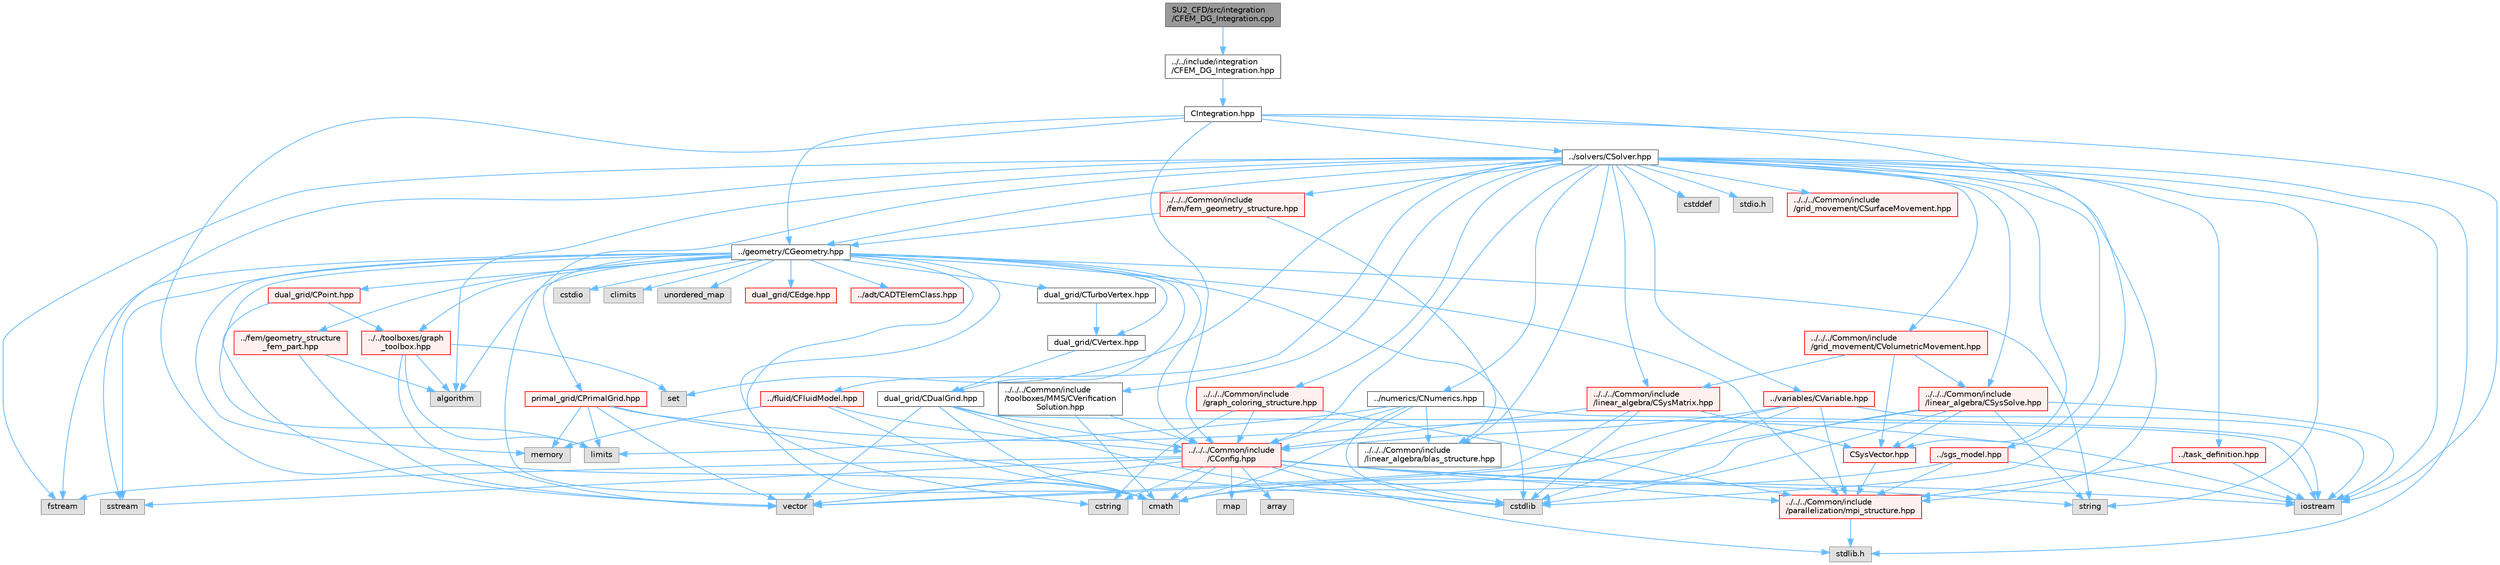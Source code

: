 digraph "SU2_CFD/src/integration/CFEM_DG_Integration.cpp"
{
 // LATEX_PDF_SIZE
  bgcolor="transparent";
  edge [fontname=Helvetica,fontsize=10,labelfontname=Helvetica,labelfontsize=10];
  node [fontname=Helvetica,fontsize=10,shape=box,height=0.2,width=0.4];
  Node1 [id="Node000001",label="SU2_CFD/src/integration\l/CFEM_DG_Integration.cpp",height=0.2,width=0.4,color="gray40", fillcolor="grey60", style="filled", fontcolor="black",tooltip="Definition of time and space integration for the DG solver."];
  Node1 -> Node2 [id="edge1_Node000001_Node000002",color="steelblue1",style="solid",tooltip=" "];
  Node2 [id="Node000002",label="../../include/integration\l/CFEM_DG_Integration.hpp",height=0.2,width=0.4,color="grey40", fillcolor="white", style="filled",URL="$CFEM__DG__Integration_8hpp.html",tooltip="Declaration of class for integration with the FEM DG solver."];
  Node2 -> Node3 [id="edge2_Node000002_Node000003",color="steelblue1",style="solid",tooltip=" "];
  Node3 [id="Node000003",label="CIntegration.hpp",height=0.2,width=0.4,color="grey40", fillcolor="white", style="filled",URL="$CIntegration_8hpp.html",tooltip="Declaration of the main routines to orchestrate space and time integration."];
  Node3 -> Node4 [id="edge3_Node000003_Node000004",color="steelblue1",style="solid",tooltip=" "];
  Node4 [id="Node000004",label="cmath",height=0.2,width=0.4,color="grey60", fillcolor="#E0E0E0", style="filled",tooltip=" "];
  Node3 -> Node5 [id="edge4_Node000003_Node000005",color="steelblue1",style="solid",tooltip=" "];
  Node5 [id="Node000005",label="iostream",height=0.2,width=0.4,color="grey60", fillcolor="#E0E0E0", style="filled",tooltip=" "];
  Node3 -> Node6 [id="edge5_Node000003_Node000006",color="steelblue1",style="solid",tooltip=" "];
  Node6 [id="Node000006",label="cstdlib",height=0.2,width=0.4,color="grey60", fillcolor="#E0E0E0", style="filled",tooltip=" "];
  Node3 -> Node7 [id="edge6_Node000003_Node000007",color="steelblue1",style="solid",tooltip=" "];
  Node7 [id="Node000007",label="../solvers/CSolver.hpp",height=0.2,width=0.4,color="grey40", fillcolor="white", style="filled",URL="$CSolver_8hpp.html",tooltip="Headers of the CSolver class which is inherited by all of the other solvers."];
  Node7 -> Node8 [id="edge7_Node000007_Node000008",color="steelblue1",style="solid",tooltip=" "];
  Node8 [id="Node000008",label="../../../Common/include\l/parallelization/mpi_structure.hpp",height=0.2,width=0.4,color="red", fillcolor="#FFF0F0", style="filled",URL="$mpi__structure_8hpp.html",tooltip="Headers of the mpi interface for generalized datatypes. The subroutines and functions are in the mpi_..."];
  Node8 -> Node9 [id="edge8_Node000008_Node000009",color="steelblue1",style="solid",tooltip=" "];
  Node9 [id="Node000009",label="stdlib.h",height=0.2,width=0.4,color="grey60", fillcolor="#E0E0E0", style="filled",tooltip=" "];
  Node7 -> Node4 [id="edge9_Node000007_Node000004",color="steelblue1",style="solid",tooltip=" "];
  Node7 -> Node17 [id="edge10_Node000007_Node000017",color="steelblue1",style="solid",tooltip=" "];
  Node17 [id="Node000017",label="cstddef",height=0.2,width=0.4,color="grey60", fillcolor="#E0E0E0", style="filled",tooltip=" "];
  Node7 -> Node20 [id="edge11_Node000007_Node000020",color="steelblue1",style="solid",tooltip=" "];
  Node20 [id="Node000020",label="string",height=0.2,width=0.4,color="grey60", fillcolor="#E0E0E0", style="filled",tooltip=" "];
  Node7 -> Node21 [id="edge12_Node000007_Node000021",color="steelblue1",style="solid",tooltip=" "];
  Node21 [id="Node000021",label="fstream",height=0.2,width=0.4,color="grey60", fillcolor="#E0E0E0", style="filled",tooltip=" "];
  Node7 -> Node22 [id="edge13_Node000007_Node000022",color="steelblue1",style="solid",tooltip=" "];
  Node22 [id="Node000022",label="sstream",height=0.2,width=0.4,color="grey60", fillcolor="#E0E0E0", style="filled",tooltip=" "];
  Node7 -> Node23 [id="edge14_Node000007_Node000023",color="steelblue1",style="solid",tooltip=" "];
  Node23 [id="Node000023",label="algorithm",height=0.2,width=0.4,color="grey60", fillcolor="#E0E0E0", style="filled",tooltip=" "];
  Node7 -> Node5 [id="edge15_Node000007_Node000005",color="steelblue1",style="solid",tooltip=" "];
  Node7 -> Node24 [id="edge16_Node000007_Node000024",color="steelblue1",style="solid",tooltip=" "];
  Node24 [id="Node000024",label="set",height=0.2,width=0.4,color="grey60", fillcolor="#E0E0E0", style="filled",tooltip=" "];
  Node7 -> Node9 [id="edge17_Node000007_Node000009",color="steelblue1",style="solid",tooltip=" "];
  Node7 -> Node25 [id="edge18_Node000007_Node000025",color="steelblue1",style="solid",tooltip=" "];
  Node25 [id="Node000025",label="stdio.h",height=0.2,width=0.4,color="grey60", fillcolor="#E0E0E0", style="filled",tooltip=" "];
  Node7 -> Node26 [id="edge19_Node000007_Node000026",color="steelblue1",style="solid",tooltip=" "];
  Node26 [id="Node000026",label="../fluid/CFluidModel.hpp",height=0.2,width=0.4,color="red", fillcolor="#FFF0F0", style="filled",URL="$CFluidModel_8hpp.html",tooltip="Defines the main fluid model class for thermophysical properties."];
  Node26 -> Node4 [id="edge20_Node000026_Node000004",color="steelblue1",style="solid",tooltip=" "];
  Node26 -> Node27 [id="edge21_Node000026_Node000027",color="steelblue1",style="solid",tooltip=" "];
  Node27 [id="Node000027",label="memory",height=0.2,width=0.4,color="grey60", fillcolor="#E0E0E0", style="filled",tooltip=" "];
  Node26 -> Node28 [id="edge22_Node000026_Node000028",color="steelblue1",style="solid",tooltip=" "];
  Node28 [id="Node000028",label="../../../Common/include\l/CConfig.hpp",height=0.2,width=0.4,color="red", fillcolor="#FFF0F0", style="filled",URL="$CConfig_8hpp.html",tooltip="All the information about the definition of the physical problem. The subroutines and functions are i..."];
  Node28 -> Node8 [id="edge23_Node000028_Node000008",color="steelblue1",style="solid",tooltip=" "];
  Node28 -> Node5 [id="edge24_Node000028_Node000005",color="steelblue1",style="solid",tooltip=" "];
  Node28 -> Node6 [id="edge25_Node000028_Node000006",color="steelblue1",style="solid",tooltip=" "];
  Node28 -> Node21 [id="edge26_Node000028_Node000021",color="steelblue1",style="solid",tooltip=" "];
  Node28 -> Node22 [id="edge27_Node000028_Node000022",color="steelblue1",style="solid",tooltip=" "];
  Node28 -> Node20 [id="edge28_Node000028_Node000020",color="steelblue1",style="solid",tooltip=" "];
  Node28 -> Node29 [id="edge29_Node000028_Node000029",color="steelblue1",style="solid",tooltip=" "];
  Node29 [id="Node000029",label="cstring",height=0.2,width=0.4,color="grey60", fillcolor="#E0E0E0", style="filled",tooltip=" "];
  Node28 -> Node30 [id="edge30_Node000028_Node000030",color="steelblue1",style="solid",tooltip=" "];
  Node30 [id="Node000030",label="vector",height=0.2,width=0.4,color="grey60", fillcolor="#E0E0E0", style="filled",tooltip=" "];
  Node28 -> Node31 [id="edge31_Node000028_Node000031",color="steelblue1",style="solid",tooltip=" "];
  Node31 [id="Node000031",label="array",height=0.2,width=0.4,color="grey60", fillcolor="#E0E0E0", style="filled",tooltip=" "];
  Node28 -> Node9 [id="edge32_Node000028_Node000009",color="steelblue1",style="solid",tooltip=" "];
  Node28 -> Node4 [id="edge33_Node000028_Node000004",color="steelblue1",style="solid",tooltip=" "];
  Node28 -> Node32 [id="edge34_Node000028_Node000032",color="steelblue1",style="solid",tooltip=" "];
  Node32 [id="Node000032",label="map",height=0.2,width=0.4,color="grey60", fillcolor="#E0E0E0", style="filled",tooltip=" "];
  Node7 -> Node49 [id="edge35_Node000007_Node000049",color="steelblue1",style="solid",tooltip=" "];
  Node49 [id="Node000049",label="../task_definition.hpp",height=0.2,width=0.4,color="red", fillcolor="#FFF0F0", style="filled",URL="$task__definition_8hpp.html",tooltip="Header of the task definition class for the SU2 solvers."];
  Node49 -> Node8 [id="edge36_Node000049_Node000008",color="steelblue1",style="solid",tooltip=" "];
  Node49 -> Node5 [id="edge37_Node000049_Node000005",color="steelblue1",style="solid",tooltip=" "];
  Node7 -> Node51 [id="edge38_Node000007_Node000051",color="steelblue1",style="solid",tooltip=" "];
  Node51 [id="Node000051",label="../numerics/CNumerics.hpp",height=0.2,width=0.4,color="grey40", fillcolor="white", style="filled",URL="$CNumerics_8hpp.html",tooltip="Declaration of the base numerics class, the implementation is in the CNumerics.cpp file."];
  Node51 -> Node4 [id="edge39_Node000051_Node000004",color="steelblue1",style="solid",tooltip=" "];
  Node51 -> Node5 [id="edge40_Node000051_Node000005",color="steelblue1",style="solid",tooltip=" "];
  Node51 -> Node52 [id="edge41_Node000051_Node000052",color="steelblue1",style="solid",tooltip=" "];
  Node52 [id="Node000052",label="limits",height=0.2,width=0.4,color="grey60", fillcolor="#E0E0E0", style="filled",tooltip=" "];
  Node51 -> Node6 [id="edge42_Node000051_Node000006",color="steelblue1",style="solid",tooltip=" "];
  Node51 -> Node28 [id="edge43_Node000051_Node000028",color="steelblue1",style="solid",tooltip=" "];
  Node51 -> Node53 [id="edge44_Node000051_Node000053",color="steelblue1",style="solid",tooltip=" "];
  Node53 [id="Node000053",label="../../../Common/include\l/linear_algebra/blas_structure.hpp",height=0.2,width=0.4,color="grey40", fillcolor="white", style="filled",URL="$blas__structure_8hpp.html",tooltip="Include files and headers of the functions for matrix and vector operations, which are typically foun..."];
  Node7 -> Node54 [id="edge45_Node000007_Node000054",color="steelblue1",style="solid",tooltip=" "];
  Node54 [id="Node000054",label="../sgs_model.hpp",height=0.2,width=0.4,color="red", fillcolor="#FFF0F0", style="filled",URL="$sgs__model_8hpp.html",tooltip="Headers of the LES subgrid scale models of the SU2 solvers."];
  Node54 -> Node8 [id="edge46_Node000054_Node000008",color="steelblue1",style="solid",tooltip=" "];
  Node54 -> Node5 [id="edge47_Node000054_Node000005",color="steelblue1",style="solid",tooltip=" "];
  Node54 -> Node4 [id="edge48_Node000054_Node000004",color="steelblue1",style="solid",tooltip=" "];
  Node7 -> Node56 [id="edge49_Node000007_Node000056",color="steelblue1",style="solid",tooltip=" "];
  Node56 [id="Node000056",label="../../../Common/include\l/fem/fem_geometry_structure.hpp",height=0.2,width=0.4,color="red", fillcolor="#FFF0F0", style="filled",URL="$fem__geometry__structure_8hpp.html",tooltip="Headers of the main subroutines for creating the geometrical structure for the FEM solver...."];
  Node56 -> Node57 [id="edge50_Node000056_Node000057",color="steelblue1",style="solid",tooltip=" "];
  Node57 [id="Node000057",label="../geometry/CGeometry.hpp",height=0.2,width=0.4,color="grey40", fillcolor="white", style="filled",URL="$CGeometry_8hpp.html",tooltip="Headers of the main subroutines for creating the geometrical structure. The subroutines and functions..."];
  Node57 -> Node52 [id="edge51_Node000057_Node000052",color="steelblue1",style="solid",tooltip=" "];
  Node57 -> Node8 [id="edge52_Node000057_Node000008",color="steelblue1",style="solid",tooltip=" "];
  Node57 -> Node20 [id="edge53_Node000057_Node000020",color="steelblue1",style="solid",tooltip=" "];
  Node57 -> Node21 [id="edge54_Node000057_Node000021",color="steelblue1",style="solid",tooltip=" "];
  Node57 -> Node22 [id="edge55_Node000057_Node000022",color="steelblue1",style="solid",tooltip=" "];
  Node57 -> Node4 [id="edge56_Node000057_Node000004",color="steelblue1",style="solid",tooltip=" "];
  Node57 -> Node23 [id="edge57_Node000057_Node000023",color="steelblue1",style="solid",tooltip=" "];
  Node57 -> Node29 [id="edge58_Node000057_Node000029",color="steelblue1",style="solid",tooltip=" "];
  Node57 -> Node12 [id="edge59_Node000057_Node000012",color="steelblue1",style="solid",tooltip=" "];
  Node12 [id="Node000012",label="cstdio",height=0.2,width=0.4,color="grey60", fillcolor="#E0E0E0", style="filled",tooltip=" "];
  Node57 -> Node6 [id="edge60_Node000057_Node000006",color="steelblue1",style="solid",tooltip=" "];
  Node57 -> Node58 [id="edge61_Node000057_Node000058",color="steelblue1",style="solid",tooltip=" "];
  Node58 [id="Node000058",label="climits",height=0.2,width=0.4,color="grey60", fillcolor="#E0E0E0", style="filled",tooltip=" "];
  Node57 -> Node27 [id="edge62_Node000057_Node000027",color="steelblue1",style="solid",tooltip=" "];
  Node57 -> Node59 [id="edge63_Node000057_Node000059",color="steelblue1",style="solid",tooltip=" "];
  Node59 [id="Node000059",label="unordered_map",height=0.2,width=0.4,color="grey60", fillcolor="#E0E0E0", style="filled",tooltip=" "];
  Node57 -> Node60 [id="edge64_Node000057_Node000060",color="steelblue1",style="solid",tooltip=" "];
  Node60 [id="Node000060",label="primal_grid/CPrimalGrid.hpp",height=0.2,width=0.4,color="red", fillcolor="#FFF0F0", style="filled",URL="$CPrimalGrid_8hpp.html",tooltip="Headers of the main subroutines for storing the primal grid structure. The subroutines and functions ..."];
  Node60 -> Node5 [id="edge65_Node000060_Node000005",color="steelblue1",style="solid",tooltip=" "];
  Node60 -> Node30 [id="edge66_Node000060_Node000030",color="steelblue1",style="solid",tooltip=" "];
  Node60 -> Node52 [id="edge67_Node000060_Node000052",color="steelblue1",style="solid",tooltip=" "];
  Node60 -> Node6 [id="edge68_Node000060_Node000006",color="steelblue1",style="solid",tooltip=" "];
  Node60 -> Node27 [id="edge69_Node000060_Node000027",color="steelblue1",style="solid",tooltip=" "];
  Node57 -> Node61 [id="edge70_Node000057_Node000061",color="steelblue1",style="solid",tooltip=" "];
  Node61 [id="Node000061",label="dual_grid/CDualGrid.hpp",height=0.2,width=0.4,color="grey40", fillcolor="white", style="filled",URL="$CDualGrid_8hpp.html",tooltip="Headers of the main subroutines for doing the complete dual grid structure. The subroutines and funct..."];
  Node61 -> Node4 [id="edge71_Node000061_Node000004",color="steelblue1",style="solid",tooltip=" "];
  Node61 -> Node5 [id="edge72_Node000061_Node000005",color="steelblue1",style="solid",tooltip=" "];
  Node61 -> Node6 [id="edge73_Node000061_Node000006",color="steelblue1",style="solid",tooltip=" "];
  Node61 -> Node30 [id="edge74_Node000061_Node000030",color="steelblue1",style="solid",tooltip=" "];
  Node61 -> Node28 [id="edge75_Node000061_Node000028",color="steelblue1",style="solid",tooltip=" "];
  Node57 -> Node62 [id="edge76_Node000057_Node000062",color="steelblue1",style="solid",tooltip=" "];
  Node62 [id="Node000062",label="dual_grid/CPoint.hpp",height=0.2,width=0.4,color="red", fillcolor="#FFF0F0", style="filled",URL="$CPoint_8hpp.html",tooltip="Declaration of the point class that stores geometric and adjacency information for dual control volum..."];
  Node62 -> Node63 [id="edge77_Node000062_Node000063",color="steelblue1",style="solid",tooltip=" "];
  Node63 [id="Node000063",label="../../toolboxes/graph\l_toolbox.hpp",height=0.2,width=0.4,color="red", fillcolor="#FFF0F0", style="filled",URL="$graph__toolbox_8hpp.html",tooltip="Functions and classes to build/represent sparse graphs or sparse patterns."];
  Node63 -> Node24 [id="edge78_Node000063_Node000024",color="steelblue1",style="solid",tooltip=" "];
  Node63 -> Node30 [id="edge79_Node000063_Node000030",color="steelblue1",style="solid",tooltip=" "];
  Node63 -> Node52 [id="edge80_Node000063_Node000052",color="steelblue1",style="solid",tooltip=" "];
  Node63 -> Node23 [id="edge81_Node000063_Node000023",color="steelblue1",style="solid",tooltip=" "];
  Node62 -> Node30 [id="edge82_Node000062_Node000030",color="steelblue1",style="solid",tooltip=" "];
  Node57 -> Node66 [id="edge83_Node000057_Node000066",color="steelblue1",style="solid",tooltip=" "];
  Node66 [id="Node000066",label="dual_grid/CEdge.hpp",height=0.2,width=0.4,color="red", fillcolor="#FFF0F0", style="filled",URL="$CEdge_8hpp.html",tooltip="Declaration of the edge class CEdge.cpp file."];
  Node57 -> Node67 [id="edge84_Node000057_Node000067",color="steelblue1",style="solid",tooltip=" "];
  Node67 [id="Node000067",label="dual_grid/CVertex.hpp",height=0.2,width=0.4,color="grey40", fillcolor="white", style="filled",URL="$CVertex_8hpp.html",tooltip="Headers of the main subroutines for doing the complete dual grid structure. The subroutines and funct..."];
  Node67 -> Node61 [id="edge85_Node000067_Node000061",color="steelblue1",style="solid",tooltip=" "];
  Node57 -> Node68 [id="edge86_Node000057_Node000068",color="steelblue1",style="solid",tooltip=" "];
  Node68 [id="Node000068",label="dual_grid/CTurboVertex.hpp",height=0.2,width=0.4,color="grey40", fillcolor="white", style="filled",URL="$CTurboVertex_8hpp.html",tooltip="Headers of the main subroutines for doing the complete dual grid structure. The subroutines and funct..."];
  Node68 -> Node67 [id="edge87_Node000068_Node000067",color="steelblue1",style="solid",tooltip=" "];
  Node57 -> Node28 [id="edge88_Node000057_Node000028",color="steelblue1",style="solid",tooltip=" "];
  Node57 -> Node69 [id="edge89_Node000057_Node000069",color="steelblue1",style="solid",tooltip=" "];
  Node69 [id="Node000069",label="../fem/geometry_structure\l_fem_part.hpp",height=0.2,width=0.4,color="red", fillcolor="#FFF0F0", style="filled",URL="$geometry__structure__fem__part_8hpp.html",tooltip="Helper classes for the Fluid FEM solver."];
  Node69 -> Node30 [id="edge90_Node000069_Node000030",color="steelblue1",style="solid",tooltip=" "];
  Node69 -> Node23 [id="edge91_Node000069_Node000023",color="steelblue1",style="solid",tooltip=" "];
  Node57 -> Node63 [id="edge92_Node000057_Node000063",color="steelblue1",style="solid",tooltip=" "];
  Node57 -> Node70 [id="edge93_Node000057_Node000070",color="steelblue1",style="solid",tooltip=" "];
  Node70 [id="Node000070",label="../adt/CADTElemClass.hpp",height=0.2,width=0.4,color="red", fillcolor="#FFF0F0", style="filled",URL="$CADTElemClass_8hpp.html",tooltip="Class for storing an ADT of (linear) elements in an arbitrary number of dimensions."];
  Node56 -> Node53 [id="edge94_Node000056_Node000053",color="steelblue1",style="solid",tooltip=" "];
  Node7 -> Node57 [id="edge95_Node000007_Node000057",color="steelblue1",style="solid",tooltip=" "];
  Node7 -> Node28 [id="edge96_Node000007_Node000028",color="steelblue1",style="solid",tooltip=" "];
  Node7 -> Node76 [id="edge97_Node000007_Node000076",color="steelblue1",style="solid",tooltip=" "];
  Node76 [id="Node000076",label="../../../Common/include\l/linear_algebra/CSysMatrix.hpp",height=0.2,width=0.4,color="red", fillcolor="#FFF0F0", style="filled",URL="$CSysMatrix_8hpp.html",tooltip="Declaration of the block-sparse matrix class. The implemtation is in CSysMatrix.cpp."];
  Node76 -> Node28 [id="edge98_Node000076_Node000028",color="steelblue1",style="solid",tooltip=" "];
  Node76 -> Node77 [id="edge99_Node000076_Node000077",color="steelblue1",style="solid",tooltip=" "];
  Node77 [id="Node000077",label="CSysVector.hpp",height=0.2,width=0.4,color="red", fillcolor="#FFF0F0", style="filled",URL="$CSysVector_8hpp.html",tooltip="Declararion and inlines of the vector class used in the solution of large, distributed,..."];
  Node77 -> Node8 [id="edge100_Node000077_Node000008",color="steelblue1",style="solid",tooltip=" "];
  Node76 -> Node6 [id="edge101_Node000076_Node000006",color="steelblue1",style="solid",tooltip=" "];
  Node76 -> Node30 [id="edge102_Node000076_Node000030",color="steelblue1",style="solid",tooltip=" "];
  Node7 -> Node77 [id="edge103_Node000007_Node000077",color="steelblue1",style="solid",tooltip=" "];
  Node7 -> Node80 [id="edge104_Node000007_Node000080",color="steelblue1",style="solid",tooltip=" "];
  Node80 [id="Node000080",label="../../../Common/include\l/linear_algebra/CSysSolve.hpp",height=0.2,width=0.4,color="red", fillcolor="#FFF0F0", style="filled",URL="$CSysSolve_8hpp.html",tooltip="Headers for the classes related to linear solvers (CG, FGMRES, etc) The subroutines and functions are..."];
  Node80 -> Node4 [id="edge105_Node000080_Node000004",color="steelblue1",style="solid",tooltip=" "];
  Node80 -> Node30 [id="edge106_Node000080_Node000030",color="steelblue1",style="solid",tooltip=" "];
  Node80 -> Node5 [id="edge107_Node000080_Node000005",color="steelblue1",style="solid",tooltip=" "];
  Node80 -> Node6 [id="edge108_Node000080_Node000006",color="steelblue1",style="solid",tooltip=" "];
  Node80 -> Node20 [id="edge109_Node000080_Node000020",color="steelblue1",style="solid",tooltip=" "];
  Node80 -> Node77 [id="edge110_Node000080_Node000077",color="steelblue1",style="solid",tooltip=" "];
  Node7 -> Node82 [id="edge111_Node000007_Node000082",color="steelblue1",style="solid",tooltip=" "];
  Node82 [id="Node000082",label="../../../Common/include\l/grid_movement/CSurfaceMovement.hpp",height=0.2,width=0.4,color="red", fillcolor="#FFF0F0", style="filled",URL="$CSurfaceMovement_8hpp.html",tooltip="Headers of the CSurfaceMovement class."];
  Node7 -> Node86 [id="edge112_Node000007_Node000086",color="steelblue1",style="solid",tooltip=" "];
  Node86 [id="Node000086",label="../../../Common/include\l/grid_movement/CVolumetricMovement.hpp",height=0.2,width=0.4,color="red", fillcolor="#FFF0F0", style="filled",URL="$CVolumetricMovement_8hpp.html",tooltip="Headers of the CVolumetricMovement class."];
  Node86 -> Node76 [id="edge113_Node000086_Node000076",color="steelblue1",style="solid",tooltip=" "];
  Node86 -> Node77 [id="edge114_Node000086_Node000077",color="steelblue1",style="solid",tooltip=" "];
  Node86 -> Node80 [id="edge115_Node000086_Node000080",color="steelblue1",style="solid",tooltip=" "];
  Node7 -> Node53 [id="edge116_Node000007_Node000053",color="steelblue1",style="solid",tooltip=" "];
  Node7 -> Node87 [id="edge117_Node000007_Node000087",color="steelblue1",style="solid",tooltip=" "];
  Node87 [id="Node000087",label="../../../Common/include\l/graph_coloring_structure.hpp",height=0.2,width=0.4,color="red", fillcolor="#FFF0F0", style="filled",URL="$graph__coloring__structure_8hpp.html",tooltip="Include files and headers of the functions to carry out a coloring of a given graph...."];
  Node87 -> Node8 [id="edge118_Node000087_Node000008",color="steelblue1",style="solid",tooltip=" "];
  Node87 -> Node28 [id="edge119_Node000087_Node000028",color="steelblue1",style="solid",tooltip=" "];
  Node87 -> Node29 [id="edge120_Node000087_Node000029",color="steelblue1",style="solid",tooltip=" "];
  Node7 -> Node88 [id="edge121_Node000007_Node000088",color="steelblue1",style="solid",tooltip=" "];
  Node88 [id="Node000088",label="../../../Common/include\l/toolboxes/MMS/CVerification\lSolution.hpp",height=0.2,width=0.4,color="grey40", fillcolor="white", style="filled",URL="$CVerificationSolution_8hpp.html",tooltip="Header file for the base class CVerificationSolution. The implementations are in the CVerificationSol..."];
  Node88 -> Node4 [id="edge122_Node000088_Node000004",color="steelblue1",style="solid",tooltip=" "];
  Node88 -> Node28 [id="edge123_Node000088_Node000028",color="steelblue1",style="solid",tooltip=" "];
  Node7 -> Node89 [id="edge124_Node000007_Node000089",color="steelblue1",style="solid",tooltip=" "];
  Node89 [id="Node000089",label="../variables/CVariable.hpp",height=0.2,width=0.4,color="red", fillcolor="#FFF0F0", style="filled",URL="$CVariable_8hpp.html",tooltip="Declaration and inlines of the parent class for defining problem variables, function definitions in f..."];
  Node89 -> Node8 [id="edge125_Node000089_Node000008",color="steelblue1",style="solid",tooltip=" "];
  Node89 -> Node4 [id="edge126_Node000089_Node000004",color="steelblue1",style="solid",tooltip=" "];
  Node89 -> Node5 [id="edge127_Node000089_Node000005",color="steelblue1",style="solid",tooltip=" "];
  Node89 -> Node6 [id="edge128_Node000089_Node000006",color="steelblue1",style="solid",tooltip=" "];
  Node89 -> Node28 [id="edge129_Node000089_Node000028",color="steelblue1",style="solid",tooltip=" "];
  Node3 -> Node57 [id="edge130_Node000003_Node000057",color="steelblue1",style="solid",tooltip=" "];
  Node3 -> Node28 [id="edge131_Node000003_Node000028",color="steelblue1",style="solid",tooltip=" "];
}
